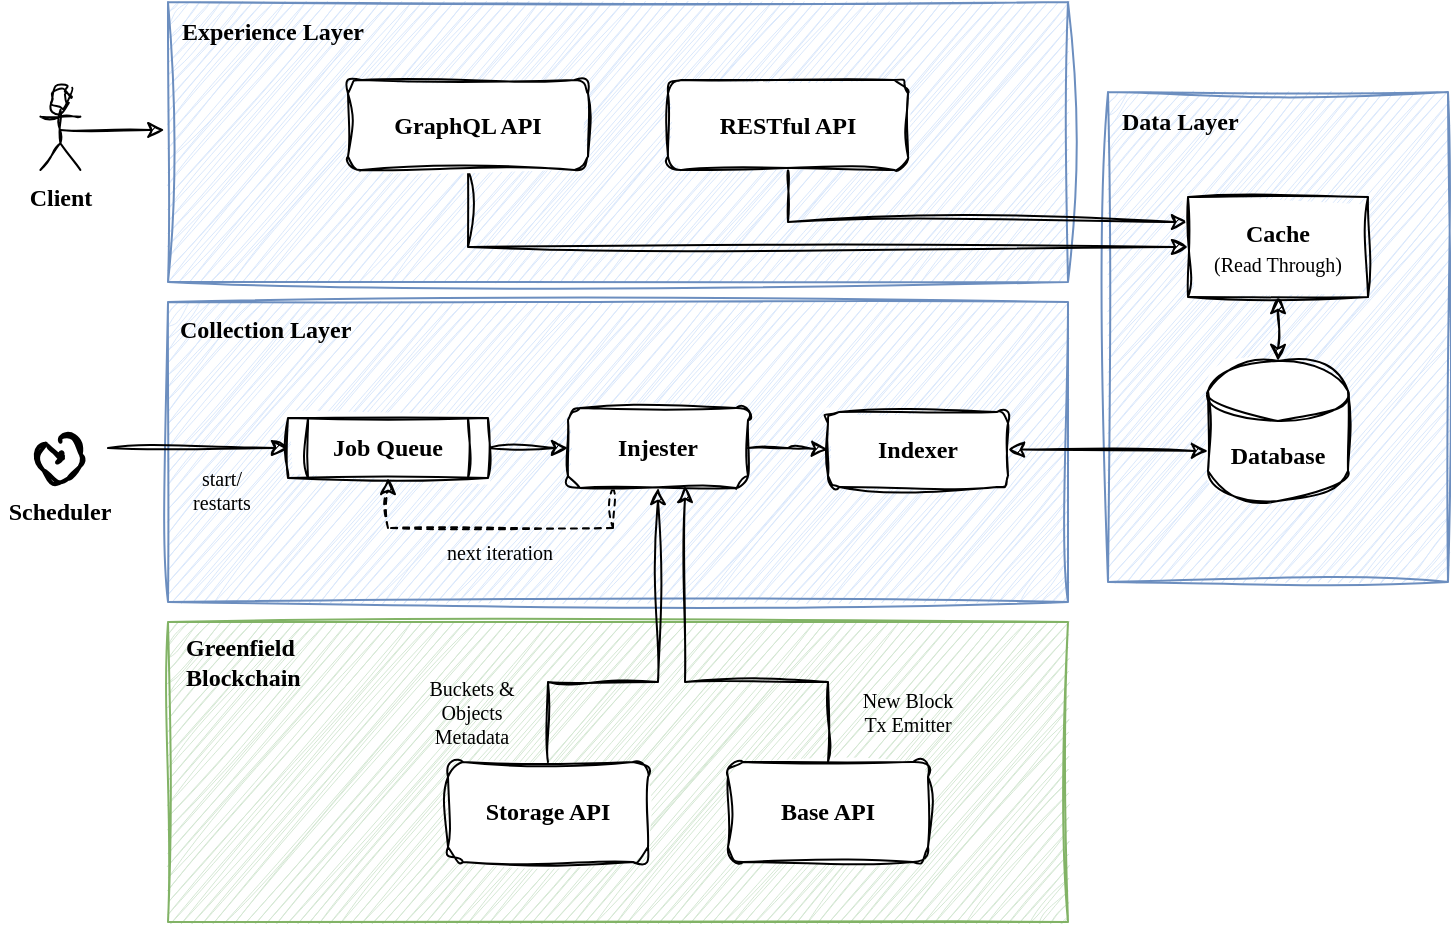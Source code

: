 <mxfile version="23.1.5" type="device">
  <diagram name="Page-1" id="x91XP27tpD5Yn5Bc97Kj">
    <mxGraphModel dx="1242" dy="700" grid="1" gridSize="10" guides="1" tooltips="1" connect="1" arrows="1" fold="1" page="1" pageScale="1" pageWidth="850" pageHeight="1100" math="0" shadow="0">
      <root>
        <mxCell id="0" />
        <mxCell id="1" parent="0" />
        <mxCell id="-Cxwm64zh2NtwT7sseUx-5" value="" style="rounded=0;whiteSpace=wrap;html=1;fillColor=#d5e8d4;strokeColor=#82b366;sketch=1;curveFitting=1;jiggle=2;fontStyle=1;fontFamily=Comic Sans MS;" parent="1" vertex="1">
          <mxGeometry x="160" y="750" width="450" height="150" as="geometry" />
        </mxCell>
        <mxCell id="-Cxwm64zh2NtwT7sseUx-1" value="" style="rounded=0;whiteSpace=wrap;html=1;fillColor=#dae8fc;strokeColor=#6c8ebf;sketch=1;curveFitting=1;jiggle=2;fontStyle=1;fontFamily=Comic Sans MS;" parent="1" vertex="1">
          <mxGeometry x="630" y="485" width="170" height="245" as="geometry" />
        </mxCell>
        <mxCell id="D2M3IoL3ii1Mz8xwvadH-19" value="" style="rounded=0;whiteSpace=wrap;html=1;fillColor=#dae8fc;strokeColor=#6c8ebf;sketch=1;curveFitting=1;jiggle=2;fontStyle=1;fontFamily=Comic Sans MS;" parent="1" vertex="1">
          <mxGeometry x="160" y="590" width="450" height="150" as="geometry" />
        </mxCell>
        <mxCell id="D2M3IoL3ii1Mz8xwvadH-17" value="" style="rounded=0;whiteSpace=wrap;html=1;fillColor=#dae8fc;strokeColor=#6c8ebf;sketch=1;curveFitting=1;jiggle=2;fontStyle=1;fontFamily=Comic Sans MS;" parent="1" vertex="1">
          <mxGeometry x="160" y="440" width="450" height="140" as="geometry" />
        </mxCell>
        <mxCell id="-Cxwm64zh2NtwT7sseUx-23" style="edgeStyle=orthogonalEdgeStyle;rounded=0;orthogonalLoop=1;jettySize=auto;html=1;exitX=0.5;exitY=1;exitDx=0;exitDy=0;entryX=0;entryY=0.5;entryDx=0;entryDy=0;sketch=1;curveFitting=1;jiggle=2;fontStyle=1;fontFamily=Comic Sans MS;" parent="1" source="D2M3IoL3ii1Mz8xwvadH-3" target="D2M3IoL3ii1Mz8xwvadH-37" edge="1">
          <mxGeometry relative="1" as="geometry">
            <Array as="points">
              <mxPoint x="310" y="562" />
            </Array>
          </mxGeometry>
        </mxCell>
        <mxCell id="D2M3IoL3ii1Mz8xwvadH-3" value="GraphQL API" style="rounded=1;whiteSpace=wrap;html=1;sketch=1;curveFitting=1;jiggle=2;fontStyle=1;fontFamily=Comic Sans MS;" parent="1" vertex="1">
          <mxGeometry x="250" y="479" width="120" height="45" as="geometry" />
        </mxCell>
        <mxCell id="D2M3IoL3ii1Mz8xwvadH-4" value="Database" style="shape=cylinder3;whiteSpace=wrap;html=1;boundedLbl=1;backgroundOutline=1;size=15;sketch=1;curveFitting=1;jiggle=2;fontStyle=1;fontFamily=Comic Sans MS;" parent="1" vertex="1">
          <mxGeometry x="680" y="619.5" width="70" height="70" as="geometry" />
        </mxCell>
        <mxCell id="-Cxwm64zh2NtwT7sseUx-24" style="edgeStyle=orthogonalEdgeStyle;rounded=0;orthogonalLoop=1;jettySize=auto;html=1;exitX=0.5;exitY=1;exitDx=0;exitDy=0;entryX=0;entryY=0.25;entryDx=0;entryDy=0;sketch=1;curveFitting=1;jiggle=2;fontStyle=1;fontFamily=Comic Sans MS;" parent="1" source="D2M3IoL3ii1Mz8xwvadH-5" target="D2M3IoL3ii1Mz8xwvadH-37" edge="1">
          <mxGeometry relative="1" as="geometry" />
        </mxCell>
        <mxCell id="D2M3IoL3ii1Mz8xwvadH-5" value="RESTful API" style="rounded=1;whiteSpace=wrap;html=1;sketch=1;curveFitting=1;jiggle=2;fontStyle=1;fontFamily=Comic Sans MS;" parent="1" vertex="1">
          <mxGeometry x="410" y="479" width="120" height="45" as="geometry" />
        </mxCell>
        <mxCell id="-Cxwm64zh2NtwT7sseUx-15" style="edgeStyle=orthogonalEdgeStyle;rounded=0;orthogonalLoop=1;jettySize=auto;html=1;exitX=0.5;exitY=0;exitDx=0;exitDy=0;sketch=1;curveFitting=1;jiggle=2;fontStyle=1;fontFamily=Comic Sans MS;" parent="1" source="D2M3IoL3ii1Mz8xwvadH-8" target="-Cxwm64zh2NtwT7sseUx-4" edge="1">
          <mxGeometry relative="1" as="geometry">
            <Array as="points">
              <mxPoint x="350" y="780" />
              <mxPoint x="405" y="780" />
            </Array>
          </mxGeometry>
        </mxCell>
        <mxCell id="D2M3IoL3ii1Mz8xwvadH-8" value="Storage API" style="rounded=1;whiteSpace=wrap;html=1;sketch=1;curveFitting=1;jiggle=2;fontStyle=1;fontFamily=Comic Sans MS;" parent="1" vertex="1">
          <mxGeometry x="300" y="820" width="100" height="50" as="geometry" />
        </mxCell>
        <mxCell id="-Cxwm64zh2NtwT7sseUx-20" style="edgeStyle=orthogonalEdgeStyle;rounded=0;orthogonalLoop=1;jettySize=auto;html=1;exitX=1;exitY=0.5;exitDx=0;exitDy=0;sketch=1;curveFitting=1;jiggle=2;fontStyle=1;fontFamily=Comic Sans MS;" parent="1" source="D2M3IoL3ii1Mz8xwvadH-12" target="-Cxwm64zh2NtwT7sseUx-4" edge="1">
          <mxGeometry relative="1" as="geometry" />
        </mxCell>
        <mxCell id="D2M3IoL3ii1Mz8xwvadH-12" value="Job Queue" style="shape=process;whiteSpace=wrap;html=1;backgroundOutline=1;sketch=1;curveFitting=1;jiggle=2;fontStyle=1;fontFamily=Comic Sans MS;" parent="1" vertex="1">
          <mxGeometry x="220" y="648" width="100" height="30" as="geometry" />
        </mxCell>
        <mxCell id="D2M3IoL3ii1Mz8xwvadH-16" value="Indexer" style="rounded=1;whiteSpace=wrap;html=1;sketch=1;curveFitting=1;jiggle=2;fontStyle=1;fontFamily=Comic Sans MS;" parent="1" vertex="1">
          <mxGeometry x="490" y="645" width="90" height="37.5" as="geometry" />
        </mxCell>
        <mxCell id="D2M3IoL3ii1Mz8xwvadH-18" value="Experience Layer" style="text;html=1;strokeColor=none;fillColor=none;align=left;verticalAlign=middle;whiteSpace=wrap;rounded=0;fontStyle=1;sketch=1;curveFitting=1;jiggle=2;fontFamily=Comic Sans MS;" parent="1" vertex="1">
          <mxGeometry x="165" y="440" width="140" height="30" as="geometry" />
        </mxCell>
        <mxCell id="D2M3IoL3ii1Mz8xwvadH-20" value="Collection Layer" style="text;html=1;strokeColor=none;fillColor=none;align=left;verticalAlign=middle;whiteSpace=wrap;rounded=0;fontStyle=1;sketch=1;curveFitting=1;jiggle=2;fontFamily=Comic Sans MS;" parent="1" vertex="1">
          <mxGeometry x="164" y="591" width="100" height="25" as="geometry" />
        </mxCell>
        <mxCell id="D2M3IoL3ii1Mz8xwvadH-34" value="Client" style="shape=umlActor;verticalLabelPosition=bottom;verticalAlign=top;html=1;outlineConnect=0;sketch=1;curveFitting=1;jiggle=2;fontStyle=1;fontFamily=Comic Sans MS;" parent="1" vertex="1">
          <mxGeometry x="96.2" y="484" width="20" height="40" as="geometry" />
        </mxCell>
        <mxCell id="D2M3IoL3ii1Mz8xwvadH-37" value="Cache &lt;br&gt;&lt;span style=&quot;font-weight: normal;&quot;&gt;&lt;font style=&quot;font-size: 10px;&quot;&gt;(Read Through)&lt;/font&gt;&lt;/span&gt;" style="rounded=0;whiteSpace=wrap;html=1;sketch=1;curveFitting=1;jiggle=2;fontStyle=1;fontFamily=Comic Sans MS;" parent="1" vertex="1">
          <mxGeometry x="670" y="537.5" width="90" height="50" as="geometry" />
        </mxCell>
        <mxCell id="-Cxwm64zh2NtwT7sseUx-2" value="Data Layer" style="text;html=1;strokeColor=none;fillColor=none;align=left;verticalAlign=middle;whiteSpace=wrap;rounded=0;fontStyle=1;sketch=1;curveFitting=1;jiggle=2;fontFamily=Comic Sans MS;" parent="1" vertex="1">
          <mxGeometry x="635" y="485" width="140" height="30" as="geometry" />
        </mxCell>
        <mxCell id="-Cxwm64zh2NtwT7sseUx-17" style="edgeStyle=orthogonalEdgeStyle;rounded=0;orthogonalLoop=1;jettySize=auto;html=1;exitX=1;exitY=0.5;exitDx=0;exitDy=0;entryX=0;entryY=0.5;entryDx=0;entryDy=0;sketch=1;curveFitting=1;jiggle=2;fontStyle=1;fontFamily=Comic Sans MS;" parent="1" source="-Cxwm64zh2NtwT7sseUx-4" target="D2M3IoL3ii1Mz8xwvadH-16" edge="1">
          <mxGeometry relative="1" as="geometry" />
        </mxCell>
        <mxCell id="-Cxwm64zh2NtwT7sseUx-18" style="edgeStyle=orthogonalEdgeStyle;rounded=0;orthogonalLoop=1;jettySize=auto;html=1;exitX=0.25;exitY=1;exitDx=0;exitDy=0;entryX=0.5;entryY=1;entryDx=0;entryDy=0;dashed=1;sketch=1;curveFitting=1;jiggle=2;fontStyle=1;fontFamily=Comic Sans MS;" parent="1" source="-Cxwm64zh2NtwT7sseUx-4" target="D2M3IoL3ii1Mz8xwvadH-12" edge="1">
          <mxGeometry relative="1" as="geometry" />
        </mxCell>
        <mxCell id="-Cxwm64zh2NtwT7sseUx-4" value="Injester" style="rounded=1;whiteSpace=wrap;html=1;sketch=1;curveFitting=1;jiggle=2;fontStyle=1;fontFamily=Comic Sans MS;" parent="1" vertex="1">
          <mxGeometry x="360" y="643" width="90" height="40" as="geometry" />
        </mxCell>
        <mxCell id="-Cxwm64zh2NtwT7sseUx-6" value="Greenfield Blockchain" style="text;html=1;strokeColor=none;fillColor=none;align=left;verticalAlign=middle;whiteSpace=wrap;rounded=0;fontStyle=1;sketch=1;curveFitting=1;jiggle=2;fontFamily=Comic Sans MS;" parent="1" vertex="1">
          <mxGeometry x="167" y="755" width="113" height="30" as="geometry" />
        </mxCell>
        <mxCell id="-Cxwm64zh2NtwT7sseUx-8" value="Base API" style="rounded=1;whiteSpace=wrap;html=1;sketch=1;curveFitting=1;jiggle=2;fontStyle=1;fontFamily=Comic Sans MS;" parent="1" vertex="1">
          <mxGeometry x="440" y="820" width="100" height="50" as="geometry" />
        </mxCell>
        <mxCell id="-Cxwm64zh2NtwT7sseUx-11" value="Buckets &amp;amp; Objects Metadata" style="text;html=1;strokeColor=none;fillColor=none;align=center;verticalAlign=middle;whiteSpace=wrap;rounded=0;sketch=1;curveFitting=1;jiggle=2;fontStyle=0;fontFamily=Comic Sans MS;fontSize=10;" parent="1" vertex="1">
          <mxGeometry x="282" y="780" width="60" height="30" as="geometry" />
        </mxCell>
        <mxCell id="-Cxwm64zh2NtwT7sseUx-12" value="New Block Tx Emitter" style="text;html=1;strokeColor=none;fillColor=none;align=center;verticalAlign=middle;whiteSpace=wrap;rounded=0;sketch=1;curveFitting=1;jiggle=2;fontStyle=0;fontFamily=Comic Sans MS;fontSize=10;" parent="1" vertex="1">
          <mxGeometry x="500" y="780" width="60" height="30" as="geometry" />
        </mxCell>
        <mxCell id="-Cxwm64zh2NtwT7sseUx-16" style="edgeStyle=orthogonalEdgeStyle;rounded=0;orthogonalLoop=1;jettySize=auto;html=1;exitX=0.5;exitY=0;exitDx=0;exitDy=0;entryX=0.65;entryY=0.974;entryDx=0;entryDy=0;entryPerimeter=0;sketch=1;curveFitting=1;jiggle=2;fontStyle=1;fontFamily=Comic Sans MS;" parent="1" source="-Cxwm64zh2NtwT7sseUx-8" target="-Cxwm64zh2NtwT7sseUx-4" edge="1">
          <mxGeometry relative="1" as="geometry">
            <Array as="points">
              <mxPoint x="490" y="780" />
              <mxPoint x="419" y="780" />
            </Array>
          </mxGeometry>
        </mxCell>
        <mxCell id="-Cxwm64zh2NtwT7sseUx-26" value="" style="html=1;verticalLabelPosition=bottom;align=center;labelBackgroundColor=#ffffff;verticalAlign=top;strokeWidth=2;strokeColor=#000000;shadow=0;dashed=0;shape=mxgraph.ios7.icons.gauge;sketch=1;curveFitting=1;jiggle=2;fontStyle=1;fontFamily=Comic Sans MS;" parent="1" vertex="1">
          <mxGeometry x="95" y="657.72" width="22.4" height="22.28" as="geometry" />
        </mxCell>
        <mxCell id="-Cxwm64zh2NtwT7sseUx-27" value="Scheduler" style="text;html=1;strokeColor=none;fillColor=none;align=center;verticalAlign=middle;whiteSpace=wrap;rounded=0;sketch=1;curveFitting=1;jiggle=2;fontStyle=1;fontFamily=Comic Sans MS;" parent="1" vertex="1">
          <mxGeometry x="76.2" y="679.5" width="60" height="30" as="geometry" />
        </mxCell>
        <mxCell id="-Cxwm64zh2NtwT7sseUx-28" value="next iteration" style="text;html=1;strokeColor=none;fillColor=none;align=center;verticalAlign=middle;whiteSpace=wrap;rounded=0;sketch=1;curveFitting=1;jiggle=2;fontStyle=0;fontFamily=Comic Sans MS;fontSize=10;" parent="1" vertex="1">
          <mxGeometry x="282" y="700" width="88" height="30" as="geometry" />
        </mxCell>
        <mxCell id="-Cxwm64zh2NtwT7sseUx-29" style="edgeStyle=orthogonalEdgeStyle;rounded=0;orthogonalLoop=1;jettySize=auto;html=1;exitX=0.5;exitY=0.5;exitDx=0;exitDy=0;exitPerimeter=0;entryX=-0.004;entryY=0.457;entryDx=0;entryDy=0;entryPerimeter=0;sketch=1;curveFitting=1;jiggle=2;fontStyle=1;fontFamily=Comic Sans MS;" parent="1" source="D2M3IoL3ii1Mz8xwvadH-34" target="D2M3IoL3ii1Mz8xwvadH-17" edge="1">
          <mxGeometry relative="1" as="geometry" />
        </mxCell>
        <mxCell id="-Cxwm64zh2NtwT7sseUx-31" value="" style="endArrow=classic;html=1;rounded=0;entryX=0;entryY=0.5;entryDx=0;entryDy=0;sketch=1;curveFitting=1;jiggle=2;fontStyle=1;fontFamily=Comic Sans MS;" parent="1" target="D2M3IoL3ii1Mz8xwvadH-12" edge="1">
          <mxGeometry width="50" height="50" relative="1" as="geometry">
            <mxPoint x="130" y="663" as="sourcePoint" />
            <mxPoint x="450" y="780" as="targetPoint" />
          </mxGeometry>
        </mxCell>
        <mxCell id="-Cxwm64zh2NtwT7sseUx-32" value="start/&lt;br style=&quot;font-size: 10px;&quot;&gt;restarts" style="text;html=1;strokeColor=none;fillColor=none;align=center;verticalAlign=middle;whiteSpace=wrap;rounded=0;sketch=1;curveFitting=1;jiggle=2;fontStyle=0;fontFamily=Comic Sans MS;fontSize=10;" parent="1" vertex="1">
          <mxGeometry x="157" y="669" width="60" height="30" as="geometry" />
        </mxCell>
        <mxCell id="-Cxwm64zh2NtwT7sseUx-33" value="" style="endArrow=classic;startArrow=classic;html=1;rounded=0;entryX=0;entryY=0;entryDx=0;entryDy=45;entryPerimeter=0;exitX=1;exitY=0.5;exitDx=0;exitDy=0;sketch=1;curveFitting=1;jiggle=2;" parent="1" source="D2M3IoL3ii1Mz8xwvadH-16" target="D2M3IoL3ii1Mz8xwvadH-4" edge="1">
          <mxGeometry width="50" height="50" relative="1" as="geometry">
            <mxPoint x="400" y="670" as="sourcePoint" />
            <mxPoint x="450" y="620" as="targetPoint" />
          </mxGeometry>
        </mxCell>
        <mxCell id="-Cxwm64zh2NtwT7sseUx-34" value="" style="endArrow=classic;startArrow=classic;html=1;rounded=0;entryX=0.5;entryY=1;entryDx=0;entryDy=0;exitX=0.5;exitY=0;exitDx=0;exitDy=0;exitPerimeter=0;sketch=1;curveFitting=1;jiggle=2;" parent="1" source="D2M3IoL3ii1Mz8xwvadH-4" target="D2M3IoL3ii1Mz8xwvadH-37" edge="1">
          <mxGeometry width="50" height="50" relative="1" as="geometry">
            <mxPoint x="400" y="670" as="sourcePoint" />
            <mxPoint x="450" y="620" as="targetPoint" />
          </mxGeometry>
        </mxCell>
      </root>
    </mxGraphModel>
  </diagram>
</mxfile>
